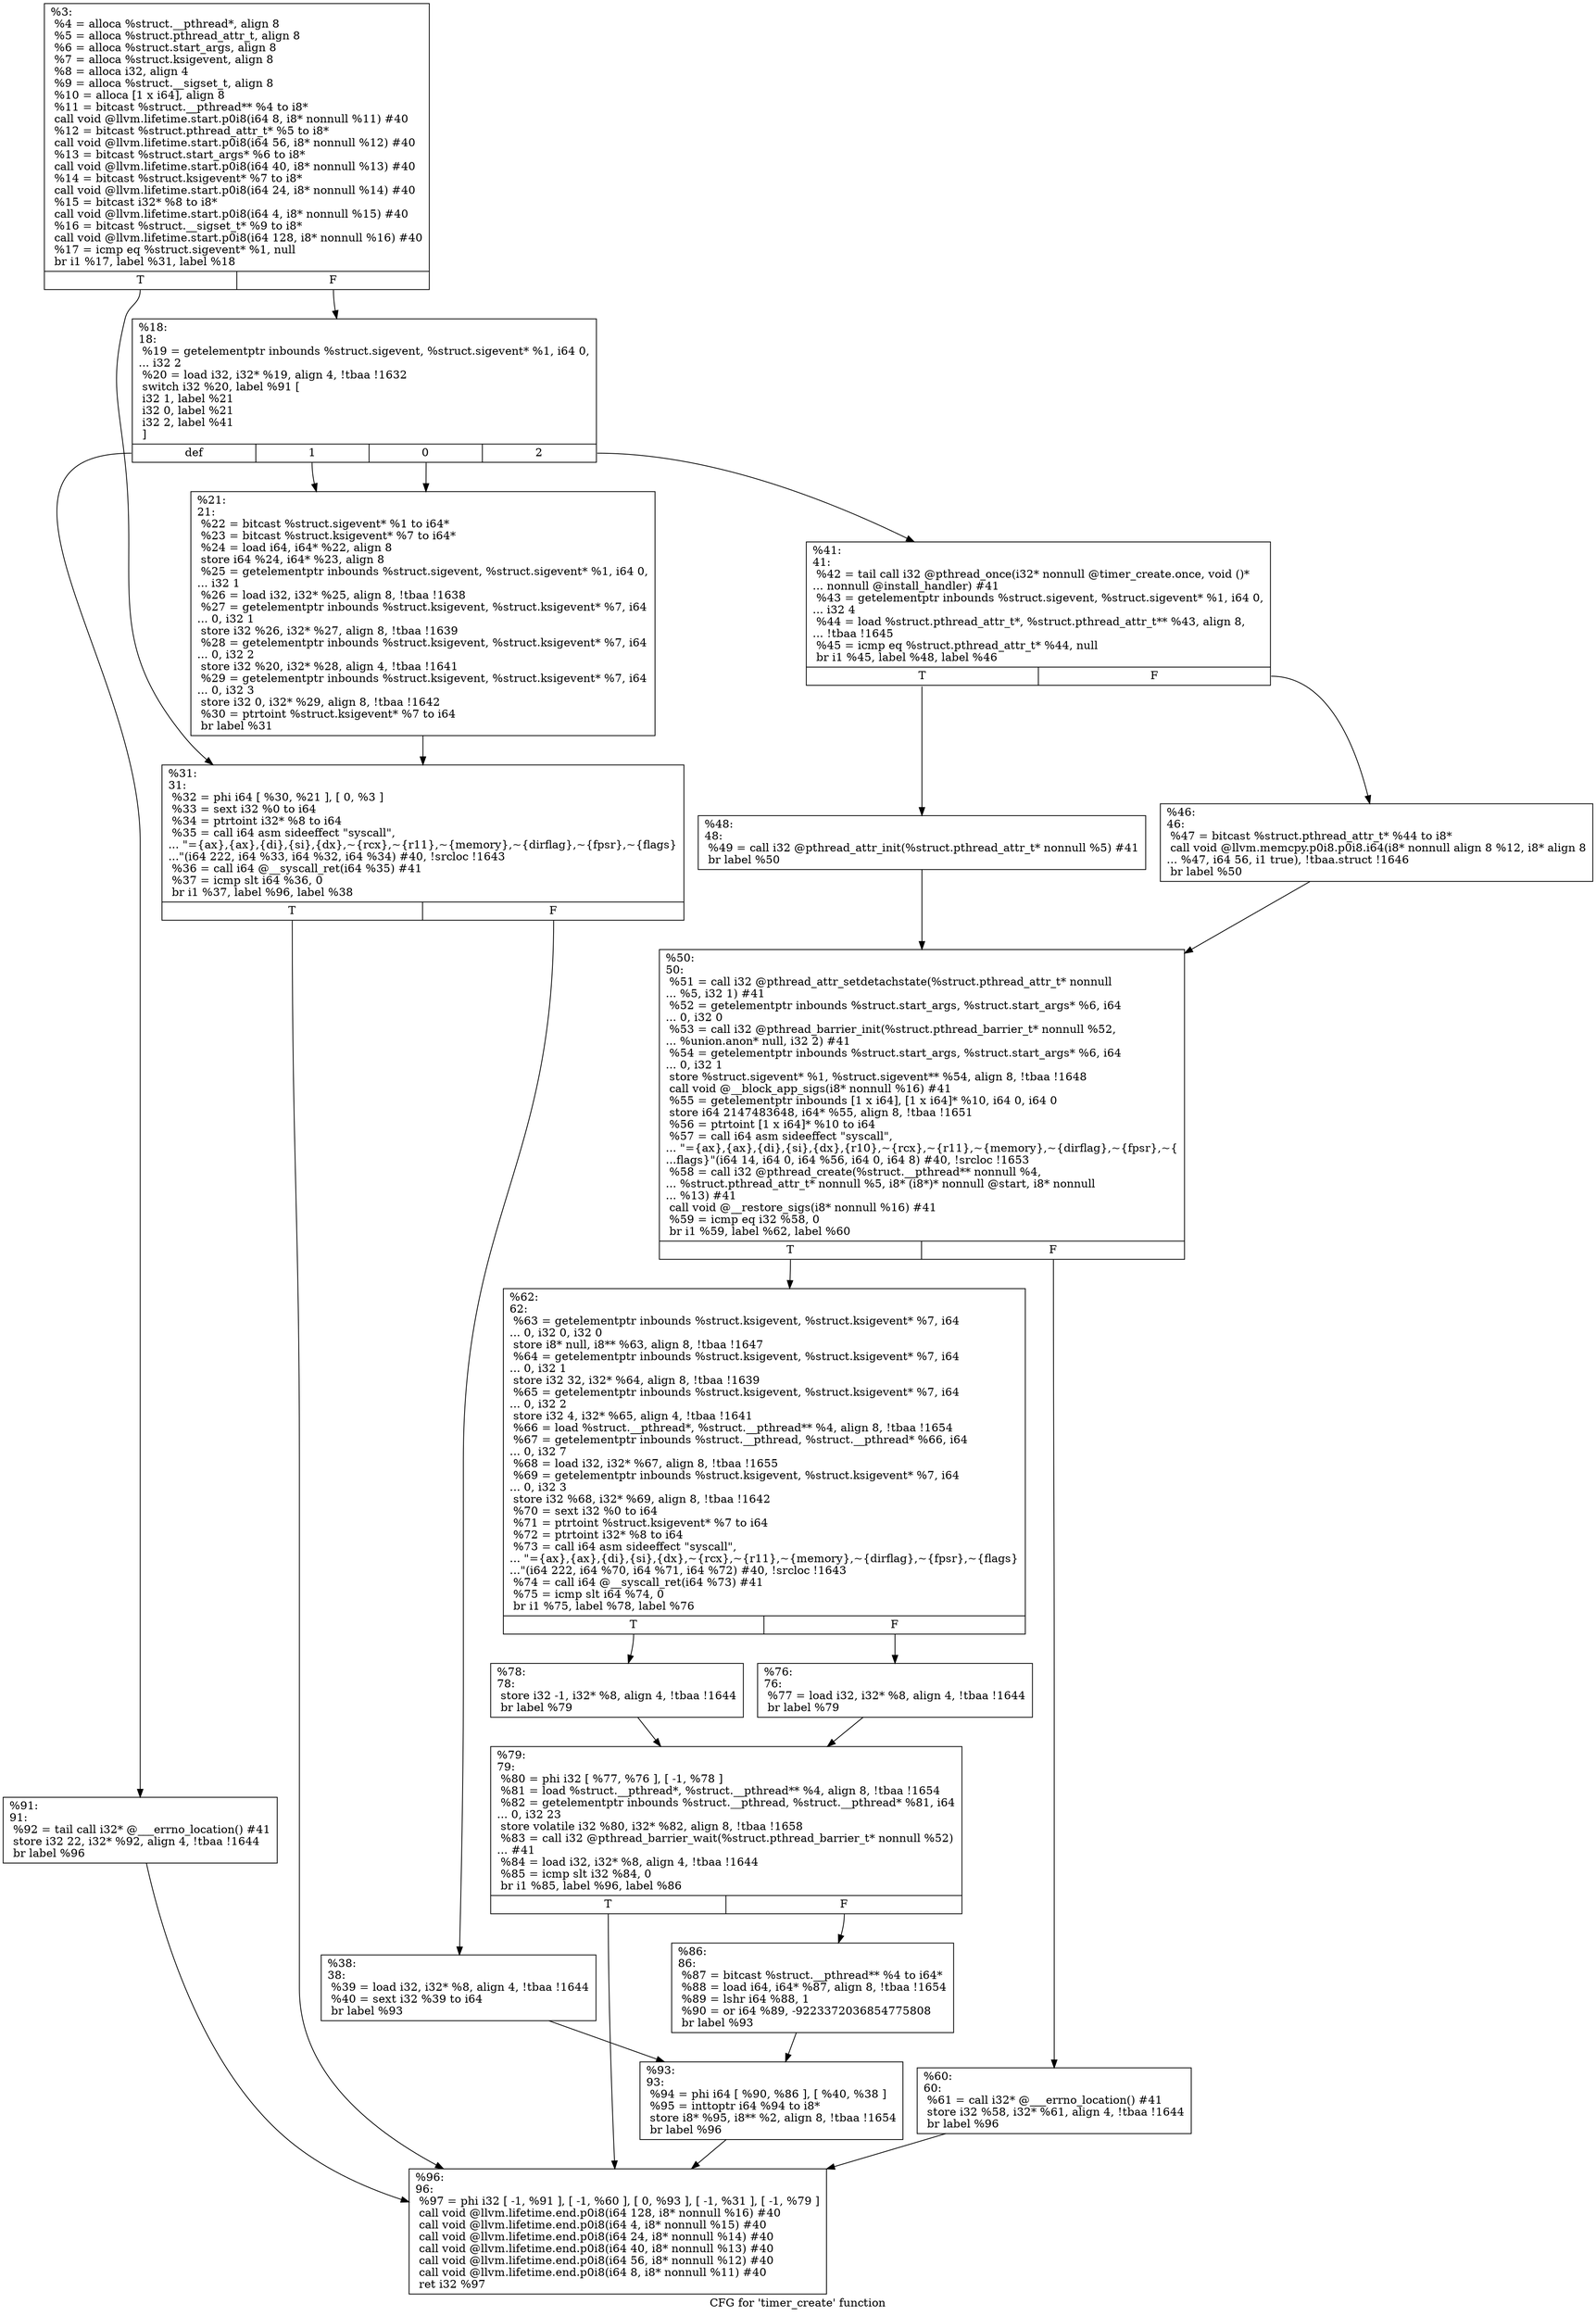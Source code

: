 digraph "CFG for 'timer_create' function" {
	label="CFG for 'timer_create' function";

	Node0x19e6050 [shape=record,label="{%3:\l  %4 = alloca %struct.__pthread*, align 8\l  %5 = alloca %struct.pthread_attr_t, align 8\l  %6 = alloca %struct.start_args, align 8\l  %7 = alloca %struct.ksigevent, align 8\l  %8 = alloca i32, align 4\l  %9 = alloca %struct.__sigset_t, align 8\l  %10 = alloca [1 x i64], align 8\l  %11 = bitcast %struct.__pthread** %4 to i8*\l  call void @llvm.lifetime.start.p0i8(i64 8, i8* nonnull %11) #40\l  %12 = bitcast %struct.pthread_attr_t* %5 to i8*\l  call void @llvm.lifetime.start.p0i8(i64 56, i8* nonnull %12) #40\l  %13 = bitcast %struct.start_args* %6 to i8*\l  call void @llvm.lifetime.start.p0i8(i64 40, i8* nonnull %13) #40\l  %14 = bitcast %struct.ksigevent* %7 to i8*\l  call void @llvm.lifetime.start.p0i8(i64 24, i8* nonnull %14) #40\l  %15 = bitcast i32* %8 to i8*\l  call void @llvm.lifetime.start.p0i8(i64 4, i8* nonnull %15) #40\l  %16 = bitcast %struct.__sigset_t* %9 to i8*\l  call void @llvm.lifetime.start.p0i8(i64 128, i8* nonnull %16) #40\l  %17 = icmp eq %struct.sigevent* %1, null\l  br i1 %17, label %31, label %18\l|{<s0>T|<s1>F}}"];
	Node0x19e6050:s0 -> Node0x19e6890;
	Node0x19e6050:s1 -> Node0x19e67f0;
	Node0x19e67f0 [shape=record,label="{%18:\l18:                                               \l  %19 = getelementptr inbounds %struct.sigevent, %struct.sigevent* %1, i64 0,\l... i32 2\l  %20 = load i32, i32* %19, align 4, !tbaa !1632\l  switch i32 %20, label %91 [\l    i32 1, label %21\l    i32 0, label %21\l    i32 2, label %41\l  ]\l|{<s0>def|<s1>1|<s2>0|<s3>2}}"];
	Node0x19e67f0:s0 -> Node0x19e6c50;
	Node0x19e67f0:s1 -> Node0x19e6840;
	Node0x19e67f0:s2 -> Node0x19e6840;
	Node0x19e67f0:s3 -> Node0x19e6930;
	Node0x19e6840 [shape=record,label="{%21:\l21:                                               \l  %22 = bitcast %struct.sigevent* %1 to i64*\l  %23 = bitcast %struct.ksigevent* %7 to i64*\l  %24 = load i64, i64* %22, align 8\l  store i64 %24, i64* %23, align 8\l  %25 = getelementptr inbounds %struct.sigevent, %struct.sigevent* %1, i64 0,\l... i32 1\l  %26 = load i32, i32* %25, align 8, !tbaa !1638\l  %27 = getelementptr inbounds %struct.ksigevent, %struct.ksigevent* %7, i64\l... 0, i32 1\l  store i32 %26, i32* %27, align 8, !tbaa !1639\l  %28 = getelementptr inbounds %struct.ksigevent, %struct.ksigevent* %7, i64\l... 0, i32 2\l  store i32 %20, i32* %28, align 4, !tbaa !1641\l  %29 = getelementptr inbounds %struct.ksigevent, %struct.ksigevent* %7, i64\l... 0, i32 3\l  store i32 0, i32* %29, align 8, !tbaa !1642\l  %30 = ptrtoint %struct.ksigevent* %7 to i64\l  br label %31\l}"];
	Node0x19e6840 -> Node0x19e6890;
	Node0x19e6890 [shape=record,label="{%31:\l31:                                               \l  %32 = phi i64 [ %30, %21 ], [ 0, %3 ]\l  %33 = sext i32 %0 to i64\l  %34 = ptrtoint i32* %8 to i64\l  %35 = call i64 asm sideeffect \"syscall\",\l... \"=\{ax\},\{ax\},\{di\},\{si\},\{dx\},~\{rcx\},~\{r11\},~\{memory\},~\{dirflag\},~\{fpsr\},~\{flags\}\l...\"(i64 222, i64 %33, i64 %32, i64 %34) #40, !srcloc !1643\l  %36 = call i64 @__syscall_ret(i64 %35) #41\l  %37 = icmp slt i64 %36, 0\l  br i1 %37, label %96, label %38\l|{<s0>T|<s1>F}}"];
	Node0x19e6890:s0 -> Node0x19e6cf0;
	Node0x19e6890:s1 -> Node0x19e68e0;
	Node0x19e68e0 [shape=record,label="{%38:\l38:                                               \l  %39 = load i32, i32* %8, align 4, !tbaa !1644\l  %40 = sext i32 %39 to i64\l  br label %93\l}"];
	Node0x19e68e0 -> Node0x19e6ca0;
	Node0x19e6930 [shape=record,label="{%41:\l41:                                               \l  %42 = tail call i32 @pthread_once(i32* nonnull @timer_create.once, void ()*\l... nonnull @install_handler) #41\l  %43 = getelementptr inbounds %struct.sigevent, %struct.sigevent* %1, i64 0,\l... i32 4\l  %44 = load %struct.pthread_attr_t*, %struct.pthread_attr_t** %43, align 8,\l... !tbaa !1645\l  %45 = icmp eq %struct.pthread_attr_t* %44, null\l  br i1 %45, label %48, label %46\l|{<s0>T|<s1>F}}"];
	Node0x19e6930:s0 -> Node0x19e69d0;
	Node0x19e6930:s1 -> Node0x19e6980;
	Node0x19e6980 [shape=record,label="{%46:\l46:                                               \l  %47 = bitcast %struct.pthread_attr_t* %44 to i8*\l  call void @llvm.memcpy.p0i8.p0i8.i64(i8* nonnull align 8 %12, i8* align 8\l... %47, i64 56, i1 true), !tbaa.struct !1646\l  br label %50\l}"];
	Node0x19e6980 -> Node0x19e6a20;
	Node0x19e69d0 [shape=record,label="{%48:\l48:                                               \l  %49 = call i32 @pthread_attr_init(%struct.pthread_attr_t* nonnull %5) #41\l  br label %50\l}"];
	Node0x19e69d0 -> Node0x19e6a20;
	Node0x19e6a20 [shape=record,label="{%50:\l50:                                               \l  %51 = call i32 @pthread_attr_setdetachstate(%struct.pthread_attr_t* nonnull\l... %5, i32 1) #41\l  %52 = getelementptr inbounds %struct.start_args, %struct.start_args* %6, i64\l... 0, i32 0\l  %53 = call i32 @pthread_barrier_init(%struct.pthread_barrier_t* nonnull %52,\l... %union.anon* null, i32 2) #41\l  %54 = getelementptr inbounds %struct.start_args, %struct.start_args* %6, i64\l... 0, i32 1\l  store %struct.sigevent* %1, %struct.sigevent** %54, align 8, !tbaa !1648\l  call void @__block_app_sigs(i8* nonnull %16) #41\l  %55 = getelementptr inbounds [1 x i64], [1 x i64]* %10, i64 0, i64 0\l  store i64 2147483648, i64* %55, align 8, !tbaa !1651\l  %56 = ptrtoint [1 x i64]* %10 to i64\l  %57 = call i64 asm sideeffect \"syscall\",\l... \"=\{ax\},\{ax\},\{di\},\{si\},\{dx\},\{r10\},~\{rcx\},~\{r11\},~\{memory\},~\{dirflag\},~\{fpsr\},~\{\l...flags\}\"(i64 14, i64 0, i64 %56, i64 0, i64 8) #40, !srcloc !1653\l  %58 = call i32 @pthread_create(%struct.__pthread** nonnull %4,\l... %struct.pthread_attr_t* nonnull %5, i8* (i8*)* nonnull @start, i8* nonnull\l... %13) #41\l  call void @__restore_sigs(i8* nonnull %16) #41\l  %59 = icmp eq i32 %58, 0\l  br i1 %59, label %62, label %60\l|{<s0>T|<s1>F}}"];
	Node0x19e6a20:s0 -> Node0x19e6ac0;
	Node0x19e6a20:s1 -> Node0x19e6a70;
	Node0x19e6a70 [shape=record,label="{%60:\l60:                                               \l  %61 = call i32* @___errno_location() #41\l  store i32 %58, i32* %61, align 4, !tbaa !1644\l  br label %96\l}"];
	Node0x19e6a70 -> Node0x19e6cf0;
	Node0x19e6ac0 [shape=record,label="{%62:\l62:                                               \l  %63 = getelementptr inbounds %struct.ksigevent, %struct.ksigevent* %7, i64\l... 0, i32 0, i32 0\l  store i8* null, i8** %63, align 8, !tbaa !1647\l  %64 = getelementptr inbounds %struct.ksigevent, %struct.ksigevent* %7, i64\l... 0, i32 1\l  store i32 32, i32* %64, align 8, !tbaa !1639\l  %65 = getelementptr inbounds %struct.ksigevent, %struct.ksigevent* %7, i64\l... 0, i32 2\l  store i32 4, i32* %65, align 4, !tbaa !1641\l  %66 = load %struct.__pthread*, %struct.__pthread** %4, align 8, !tbaa !1654\l  %67 = getelementptr inbounds %struct.__pthread, %struct.__pthread* %66, i64\l... 0, i32 7\l  %68 = load i32, i32* %67, align 8, !tbaa !1655\l  %69 = getelementptr inbounds %struct.ksigevent, %struct.ksigevent* %7, i64\l... 0, i32 3\l  store i32 %68, i32* %69, align 8, !tbaa !1642\l  %70 = sext i32 %0 to i64\l  %71 = ptrtoint %struct.ksigevent* %7 to i64\l  %72 = ptrtoint i32* %8 to i64\l  %73 = call i64 asm sideeffect \"syscall\",\l... \"=\{ax\},\{ax\},\{di\},\{si\},\{dx\},~\{rcx\},~\{r11\},~\{memory\},~\{dirflag\},~\{fpsr\},~\{flags\}\l...\"(i64 222, i64 %70, i64 %71, i64 %72) #40, !srcloc !1643\l  %74 = call i64 @__syscall_ret(i64 %73) #41\l  %75 = icmp slt i64 %74, 0\l  br i1 %75, label %78, label %76\l|{<s0>T|<s1>F}}"];
	Node0x19e6ac0:s0 -> Node0x19e6b60;
	Node0x19e6ac0:s1 -> Node0x19e6b10;
	Node0x19e6b10 [shape=record,label="{%76:\l76:                                               \l  %77 = load i32, i32* %8, align 4, !tbaa !1644\l  br label %79\l}"];
	Node0x19e6b10 -> Node0x19e6bb0;
	Node0x19e6b60 [shape=record,label="{%78:\l78:                                               \l  store i32 -1, i32* %8, align 4, !tbaa !1644\l  br label %79\l}"];
	Node0x19e6b60 -> Node0x19e6bb0;
	Node0x19e6bb0 [shape=record,label="{%79:\l79:                                               \l  %80 = phi i32 [ %77, %76 ], [ -1, %78 ]\l  %81 = load %struct.__pthread*, %struct.__pthread** %4, align 8, !tbaa !1654\l  %82 = getelementptr inbounds %struct.__pthread, %struct.__pthread* %81, i64\l... 0, i32 23\l  store volatile i32 %80, i32* %82, align 8, !tbaa !1658\l  %83 = call i32 @pthread_barrier_wait(%struct.pthread_barrier_t* nonnull %52)\l... #41\l  %84 = load i32, i32* %8, align 4, !tbaa !1644\l  %85 = icmp slt i32 %84, 0\l  br i1 %85, label %96, label %86\l|{<s0>T|<s1>F}}"];
	Node0x19e6bb0:s0 -> Node0x19e6cf0;
	Node0x19e6bb0:s1 -> Node0x19e6c00;
	Node0x19e6c00 [shape=record,label="{%86:\l86:                                               \l  %87 = bitcast %struct.__pthread** %4 to i64*\l  %88 = load i64, i64* %87, align 8, !tbaa !1654\l  %89 = lshr i64 %88, 1\l  %90 = or i64 %89, -9223372036854775808\l  br label %93\l}"];
	Node0x19e6c00 -> Node0x19e6ca0;
	Node0x19e6c50 [shape=record,label="{%91:\l91:                                               \l  %92 = tail call i32* @___errno_location() #41\l  store i32 22, i32* %92, align 4, !tbaa !1644\l  br label %96\l}"];
	Node0x19e6c50 -> Node0x19e6cf0;
	Node0x19e6ca0 [shape=record,label="{%93:\l93:                                               \l  %94 = phi i64 [ %90, %86 ], [ %40, %38 ]\l  %95 = inttoptr i64 %94 to i8*\l  store i8* %95, i8** %2, align 8, !tbaa !1654\l  br label %96\l}"];
	Node0x19e6ca0 -> Node0x19e6cf0;
	Node0x19e6cf0 [shape=record,label="{%96:\l96:                                               \l  %97 = phi i32 [ -1, %91 ], [ -1, %60 ], [ 0, %93 ], [ -1, %31 ], [ -1, %79 ]\l  call void @llvm.lifetime.end.p0i8(i64 128, i8* nonnull %16) #40\l  call void @llvm.lifetime.end.p0i8(i64 4, i8* nonnull %15) #40\l  call void @llvm.lifetime.end.p0i8(i64 24, i8* nonnull %14) #40\l  call void @llvm.lifetime.end.p0i8(i64 40, i8* nonnull %13) #40\l  call void @llvm.lifetime.end.p0i8(i64 56, i8* nonnull %12) #40\l  call void @llvm.lifetime.end.p0i8(i64 8, i8* nonnull %11) #40\l  ret i32 %97\l}"];
}
